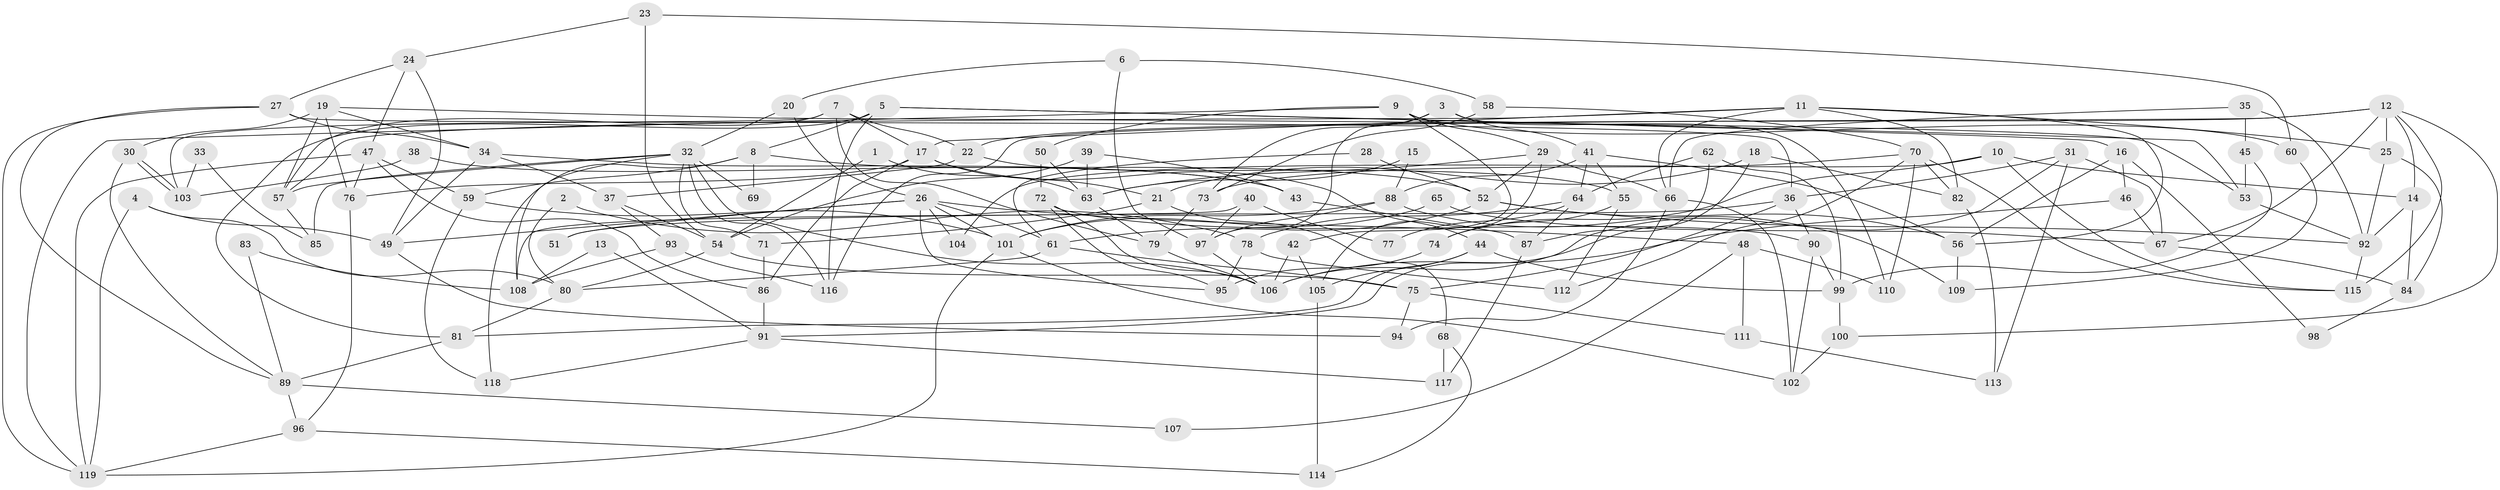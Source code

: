 // coarse degree distribution, {2: 0.12941176470588237, 11: 0.023529411764705882, 4: 0.23529411764705882, 8: 0.047058823529411764, 5: 0.18823529411764706, 6: 0.09411764705882353, 9: 0.011764705882352941, 7: 0.047058823529411764, 13: 0.011764705882352941, 3: 0.21176470588235294}
// Generated by graph-tools (version 1.1) at 2025/50/03/04/25 22:50:52]
// undirected, 119 vertices, 238 edges
graph export_dot {
  node [color=gray90,style=filled];
  1;
  2;
  3;
  4;
  5;
  6;
  7;
  8;
  9;
  10;
  11;
  12;
  13;
  14;
  15;
  16;
  17;
  18;
  19;
  20;
  21;
  22;
  23;
  24;
  25;
  26;
  27;
  28;
  29;
  30;
  31;
  32;
  33;
  34;
  35;
  36;
  37;
  38;
  39;
  40;
  41;
  42;
  43;
  44;
  45;
  46;
  47;
  48;
  49;
  50;
  51;
  52;
  53;
  54;
  55;
  56;
  57;
  58;
  59;
  60;
  61;
  62;
  63;
  64;
  65;
  66;
  67;
  68;
  69;
  70;
  71;
  72;
  73;
  74;
  75;
  76;
  77;
  78;
  79;
  80;
  81;
  82;
  83;
  84;
  85;
  86;
  87;
  88;
  89;
  90;
  91;
  92;
  93;
  94;
  95;
  96;
  97;
  98;
  99;
  100;
  101;
  102;
  103;
  104;
  105;
  106;
  107;
  108;
  109;
  110;
  111;
  112;
  113;
  114;
  115;
  116;
  117;
  118;
  119;
  1 -- 54;
  1 -- 63;
  2 -- 78;
  2 -- 80;
  3 -- 41;
  3 -- 73;
  3 -- 97;
  3 -- 110;
  4 -- 80;
  4 -- 119;
  4 -- 49;
  5 -- 16;
  5 -- 81;
  5 -- 8;
  5 -- 53;
  5 -- 116;
  6 -- 20;
  6 -- 97;
  6 -- 58;
  7 -- 57;
  7 -- 17;
  7 -- 22;
  7 -- 79;
  7 -- 103;
  8 -- 52;
  8 -- 59;
  8 -- 69;
  8 -- 118;
  9 -- 50;
  9 -- 119;
  9 -- 29;
  9 -- 42;
  9 -- 60;
  10 -- 115;
  10 -- 14;
  10 -- 74;
  10 -- 104;
  11 -- 82;
  11 -- 25;
  11 -- 17;
  11 -- 56;
  11 -- 57;
  11 -- 66;
  12 -- 22;
  12 -- 116;
  12 -- 14;
  12 -- 25;
  12 -- 67;
  12 -- 100;
  12 -- 115;
  13 -- 91;
  13 -- 108;
  14 -- 92;
  14 -- 84;
  15 -- 88;
  15 -- 63;
  16 -- 56;
  16 -- 46;
  16 -- 98;
  17 -- 44;
  17 -- 21;
  17 -- 76;
  17 -- 86;
  18 -- 21;
  18 -- 91;
  18 -- 82;
  19 -- 76;
  19 -- 30;
  19 -- 34;
  19 -- 53;
  19 -- 57;
  20 -- 26;
  20 -- 32;
  21 -- 71;
  21 -- 68;
  22 -- 37;
  22 -- 55;
  23 -- 54;
  23 -- 24;
  23 -- 60;
  24 -- 47;
  24 -- 49;
  24 -- 27;
  25 -- 92;
  25 -- 84;
  26 -- 61;
  26 -- 101;
  26 -- 48;
  26 -- 49;
  26 -- 51;
  26 -- 95;
  26 -- 104;
  27 -- 34;
  27 -- 36;
  27 -- 89;
  27 -- 119;
  28 -- 52;
  28 -- 61;
  29 -- 66;
  29 -- 52;
  29 -- 63;
  29 -- 105;
  30 -- 103;
  30 -- 103;
  30 -- 89;
  31 -- 36;
  31 -- 67;
  31 -- 106;
  31 -- 113;
  32 -- 57;
  32 -- 106;
  32 -- 69;
  32 -- 71;
  32 -- 85;
  32 -- 108;
  32 -- 116;
  33 -- 85;
  33 -- 103;
  34 -- 49;
  34 -- 37;
  34 -- 43;
  35 -- 92;
  35 -- 66;
  35 -- 45;
  36 -- 90;
  36 -- 51;
  36 -- 75;
  37 -- 54;
  37 -- 93;
  38 -- 103;
  38 -- 43;
  39 -- 54;
  39 -- 63;
  39 -- 43;
  40 -- 97;
  40 -- 108;
  40 -- 77;
  41 -- 56;
  41 -- 55;
  41 -- 64;
  41 -- 88;
  42 -- 106;
  42 -- 105;
  43 -- 87;
  44 -- 99;
  44 -- 105;
  44 -- 81;
  45 -- 53;
  45 -- 99;
  46 -- 106;
  46 -- 67;
  47 -- 59;
  47 -- 119;
  47 -- 76;
  47 -- 86;
  48 -- 111;
  48 -- 107;
  48 -- 110;
  49 -- 94;
  50 -- 63;
  50 -- 72;
  52 -- 92;
  52 -- 56;
  52 -- 61;
  53 -- 92;
  54 -- 75;
  54 -- 80;
  55 -- 112;
  55 -- 74;
  56 -- 109;
  57 -- 85;
  58 -- 70;
  58 -- 73;
  59 -- 101;
  59 -- 118;
  60 -- 109;
  61 -- 75;
  61 -- 80;
  62 -- 64;
  62 -- 87;
  62 -- 99;
  63 -- 79;
  64 -- 87;
  64 -- 77;
  64 -- 78;
  65 -- 67;
  65 -- 101;
  66 -- 102;
  66 -- 94;
  67 -- 84;
  68 -- 114;
  68 -- 117;
  70 -- 73;
  70 -- 110;
  70 -- 82;
  70 -- 112;
  70 -- 115;
  71 -- 86;
  72 -- 95;
  72 -- 106;
  72 -- 90;
  73 -- 79;
  74 -- 95;
  75 -- 94;
  75 -- 111;
  76 -- 96;
  78 -- 95;
  78 -- 112;
  79 -- 106;
  80 -- 81;
  81 -- 89;
  82 -- 113;
  83 -- 89;
  83 -- 108;
  84 -- 98;
  86 -- 91;
  87 -- 117;
  88 -- 109;
  88 -- 97;
  88 -- 101;
  89 -- 96;
  89 -- 107;
  90 -- 99;
  90 -- 102;
  91 -- 118;
  91 -- 117;
  92 -- 115;
  93 -- 116;
  93 -- 108;
  96 -- 119;
  96 -- 114;
  97 -- 106;
  99 -- 100;
  100 -- 102;
  101 -- 102;
  101 -- 119;
  105 -- 114;
  111 -- 113;
}
